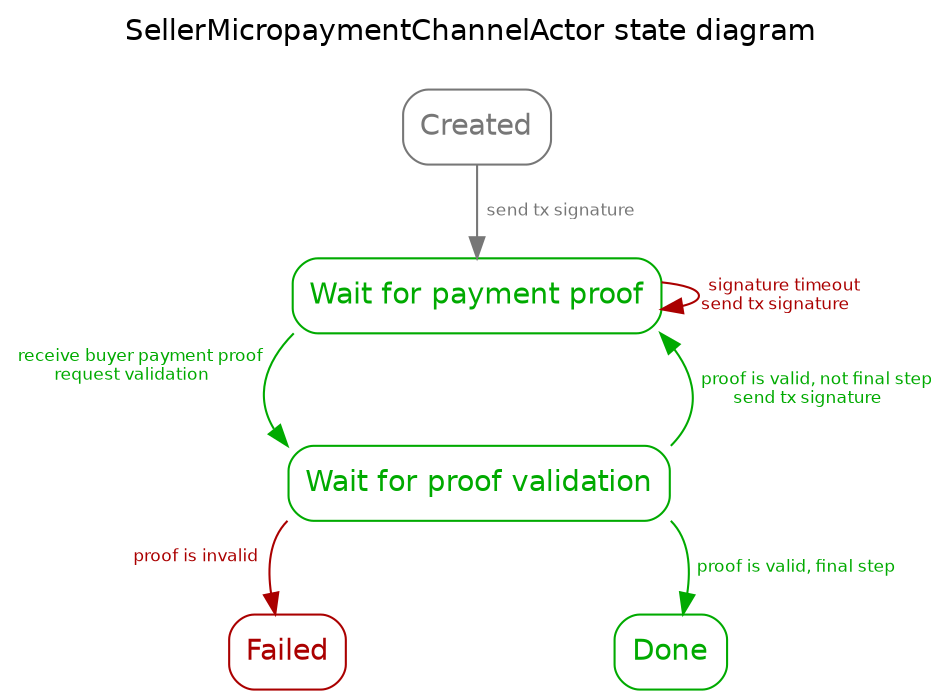 digraph {

	fontname="Helvetica";
	label="SellerMicropaymentChannelActor state diagram\n\n";
	labelloc=t;
	node [fontname="Helvetica", shape="box", style="rounded"];
	edge [fontsize=8, fontname="Helvetica"];

	Created [color="#777777", fontcolor="#777777"]; 
	Failed [color="#aa0000", fontcolor="#aa0000"];

	node [color="#00aa00", fontcolor="#00aa00"];
	WaitForPaymentProof [label="Wait for payment proof"]; 
	WaitForProofValidation [label="Wait for proof validation"]; 
	Done; 

	Created -> WaitForPaymentProof [label="  send tx signature  ", color="#777777", fontcolor="#777777"];
	edge [color="#00aa00", fontcolor="#00aa00"];
	WaitForPaymentProof:sw -> WaitForProofValidation:nw [xlabel="  receive buyer payment proof\nrequest validation  "];
	WaitForProofValidation:ne -> WaitForPaymentProof:se [label="  proof is valid, not final step\nsend tx signature  ", color="#00aa00", fontcolor="#00aa00"];
	WaitForProofValidation:se -> Done [label="  proof is valid, final step  ", color="#00aa00", fontcolor="#00aa00"];

	edge [color="#aa0000", fontcolor="#aa0000"];
	WaitForPaymentProof -> WaitForPaymentProof [label="  signature timeout\nsend tx signature  "];
	WaitForProofValidation:sw -> Failed [xlabel="  proof is invalid  "];
}
